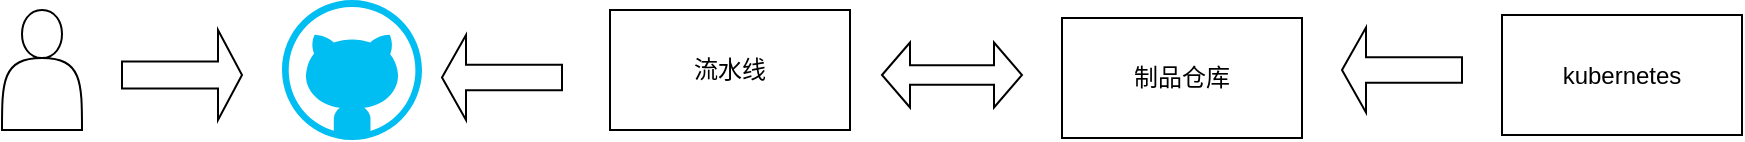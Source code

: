 <mxfile version="20.3.6" type="github">
  <diagram id="5wyxpLxITQXQQzNtic2w" name="第 1 页">
    <mxGraphModel dx="1186" dy="521" grid="1" gridSize="10" guides="1" tooltips="1" connect="1" arrows="1" fold="1" page="1" pageScale="1" pageWidth="827" pageHeight="1169" math="0" shadow="0">
      <root>
        <mxCell id="0" />
        <mxCell id="1" parent="0" />
        <mxCell id="9IPgenbk0yZGC8NYhvoB-1" value="" style="shape=actor;whiteSpace=wrap;html=1;" vertex="1" parent="1">
          <mxGeometry x="50" y="140" width="40" height="60" as="geometry" />
        </mxCell>
        <mxCell id="9IPgenbk0yZGC8NYhvoB-4" value="" style="verticalLabelPosition=bottom;html=1;verticalAlign=top;align=center;strokeColor=none;fillColor=#00BEF2;shape=mxgraph.azure.github_code;pointerEvents=1;" vertex="1" parent="1">
          <mxGeometry x="190" y="135" width="70" height="70" as="geometry" />
        </mxCell>
        <mxCell id="9IPgenbk0yZGC8NYhvoB-6" value="流水线" style="rounded=0;whiteSpace=wrap;html=1;" vertex="1" parent="1">
          <mxGeometry x="354" y="140" width="120" height="60" as="geometry" />
        </mxCell>
        <mxCell id="9IPgenbk0yZGC8NYhvoB-8" value="" style="shape=singleArrow;whiteSpace=wrap;html=1;" vertex="1" parent="1">
          <mxGeometry x="110" y="150" width="60" height="45" as="geometry" />
        </mxCell>
        <mxCell id="9IPgenbk0yZGC8NYhvoB-11" value="" style="shape=singleArrow;direction=west;whiteSpace=wrap;html=1;" vertex="1" parent="1">
          <mxGeometry x="270" y="152.5" width="60" height="42.5" as="geometry" />
        </mxCell>
        <mxCell id="9IPgenbk0yZGC8NYhvoB-12" value="制品仓库" style="rounded=0;whiteSpace=wrap;html=1;" vertex="1" parent="1">
          <mxGeometry x="580" y="144" width="120" height="60" as="geometry" />
        </mxCell>
        <mxCell id="9IPgenbk0yZGC8NYhvoB-13" value="" style="shape=singleArrow;direction=west;whiteSpace=wrap;html=1;" vertex="1" parent="1">
          <mxGeometry x="720" y="148.75" width="60" height="42.5" as="geometry" />
        </mxCell>
        <mxCell id="9IPgenbk0yZGC8NYhvoB-14" value="" style="shape=doubleArrow;whiteSpace=wrap;html=1;" vertex="1" parent="1">
          <mxGeometry x="490" y="156.25" width="70" height="32.5" as="geometry" />
        </mxCell>
        <mxCell id="9IPgenbk0yZGC8NYhvoB-15" value="kubernetes" style="rounded=0;whiteSpace=wrap;html=1;" vertex="1" parent="1">
          <mxGeometry x="800" y="142.5" width="120" height="60" as="geometry" />
        </mxCell>
      </root>
    </mxGraphModel>
  </diagram>
</mxfile>
